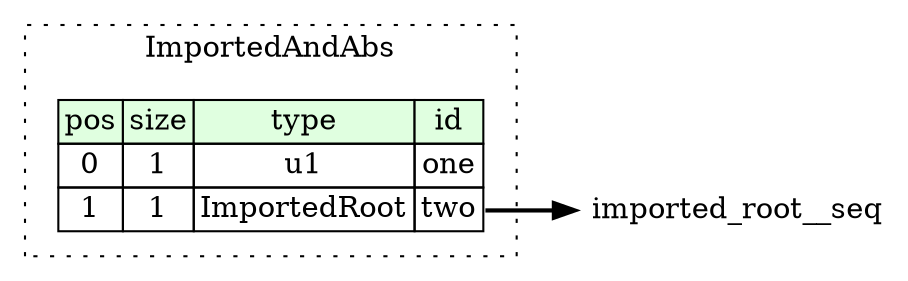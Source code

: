digraph {
	rankdir=LR;
	node [shape=plaintext];
	subgraph cluster__imported_and_abs {
		label="ImportedAndAbs";
		graph[style=dotted];

		imported_and_abs__seq [label=<<TABLE BORDER="0" CELLBORDER="1" CELLSPACING="0">
			<TR><TD BGCOLOR="#E0FFE0">pos</TD><TD BGCOLOR="#E0FFE0">size</TD><TD BGCOLOR="#E0FFE0">type</TD><TD BGCOLOR="#E0FFE0">id</TD></TR>
			<TR><TD PORT="one_pos">0</TD><TD PORT="one_size">1</TD><TD>u1</TD><TD PORT="one_type">one</TD></TR>
			<TR><TD PORT="two_pos">1</TD><TD PORT="two_size">1</TD><TD>ImportedRoot</TD><TD PORT="two_type">two</TD></TR>
		</TABLE>>];
	}
	imported_and_abs__seq:two_type -> imported_root__seq [style=bold];
}
